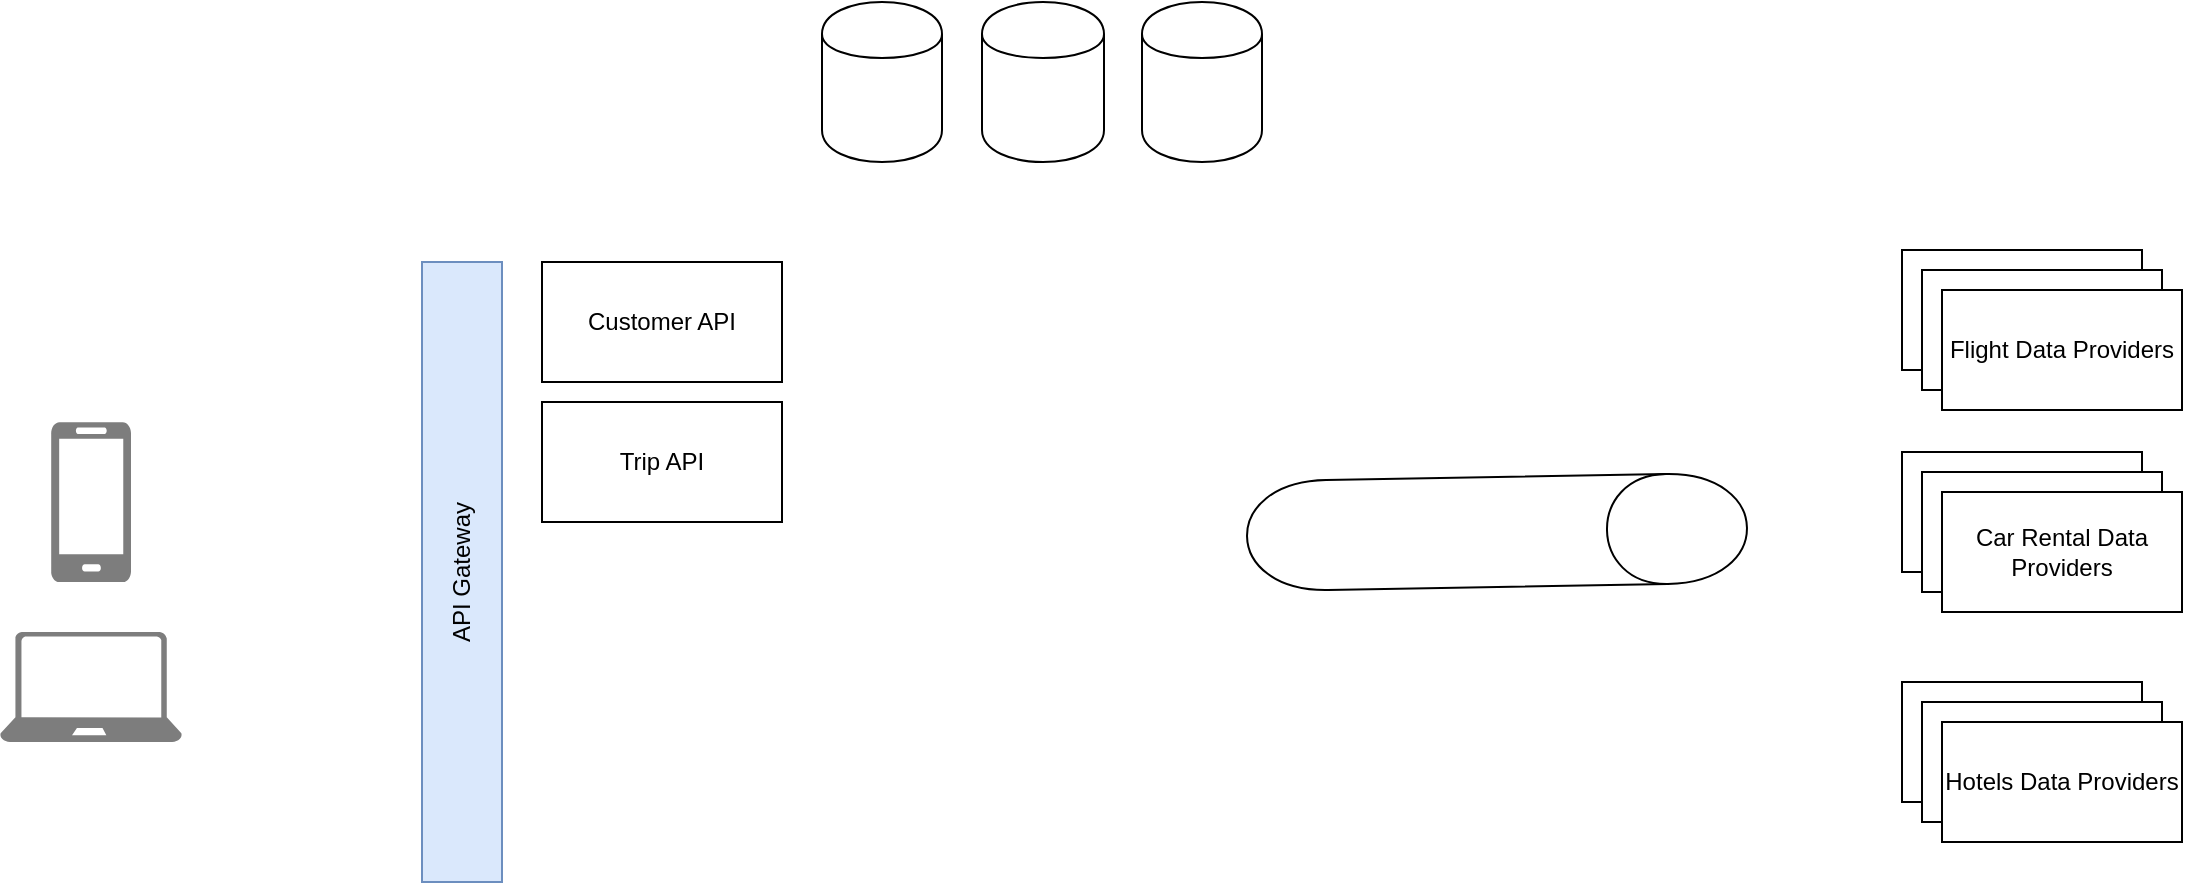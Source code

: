 <mxfile pages="1" version="11.2.4" type="github"><diagram id="xNXH8w6hd6gxe_-yVW4Q" name="Page-1"><mxGraphModel dx="2062" dy="1104" grid="1" gridSize="10" guides="1" tooltips="1" connect="1" arrows="1" fold="1" page="1" pageScale="1" pageWidth="850" pageHeight="1100" math="0" shadow="0"><root><mxCell id="0"/><mxCell id="1" parent="0"/><mxCell id="t4FJQ2XaHqrF2Y2cfEET-1" value="Customer API" style="rounded=0;whiteSpace=wrap;html=1;movable=1;resizable=1;rotatable=1;deletable=1;editable=1;connectable=1;" vertex="1" parent="1"><mxGeometry x="280" y="220" width="120" height="60" as="geometry"/></mxCell><mxCell id="t4FJQ2XaHqrF2Y2cfEET-2" value="" style="whiteSpace=wrap;html=1;" vertex="1" parent="1"><mxGeometry x="960" y="315" width="120" height="60" as="geometry"/></mxCell><mxCell id="t4FJQ2XaHqrF2Y2cfEET-4" value="API Gateway" style="whiteSpace=wrap;html=1;horizontal=0;fillColor=#dae8fc;strokeColor=#6c8ebf;" vertex="1" parent="1"><mxGeometry x="220" y="220" width="40" height="310" as="geometry"/></mxCell><mxCell id="t4FJQ2XaHqrF2Y2cfEET-6" value="&lt;div&gt;Trip API&lt;/div&gt;" style="rounded=0;whiteSpace=wrap;html=1;movable=1;resizable=1;rotatable=1;deletable=1;editable=1;connectable=1;" vertex="1" parent="1"><mxGeometry x="280" y="290" width="120" height="60" as="geometry"/></mxCell><mxCell id="t4FJQ2XaHqrF2Y2cfEET-8" value="" style="shape=cylinder;whiteSpace=wrap;html=1;boundedLbl=1;backgroundOutline=1;" vertex="1" parent="1"><mxGeometry x="420" y="90" width="60" height="80" as="geometry"/></mxCell><mxCell id="t4FJQ2XaHqrF2Y2cfEET-9" value="" style="shape=cylinder;whiteSpace=wrap;html=1;boundedLbl=1;backgroundOutline=1;" vertex="1" parent="1"><mxGeometry x="580" y="90" width="60" height="80" as="geometry"/></mxCell><mxCell id="t4FJQ2XaHqrF2Y2cfEET-10" value="" style="shape=cylinder;whiteSpace=wrap;html=1;boundedLbl=1;backgroundOutline=1;" vertex="1" parent="1"><mxGeometry x="500" y="90" width="61" height="80" as="geometry"/></mxCell><mxCell id="t4FJQ2XaHqrF2Y2cfEET-11" value="" style="shape=cylinder;whiteSpace=wrap;html=1;boundedLbl=1;backgroundOutline=1;rotation=89;" vertex="1" parent="1"><mxGeometry x="730" y="230" width="55" height="250" as="geometry"/></mxCell><mxCell id="t4FJQ2XaHqrF2Y2cfEET-12" value="Flight Providers" style="whiteSpace=wrap;html=1;" vertex="1" parent="1"><mxGeometry x="960" y="214" width="120" height="60" as="geometry"/></mxCell><mxCell id="t4FJQ2XaHqrF2Y2cfEET-13" value="" style="whiteSpace=wrap;html=1;" vertex="1" parent="1"><mxGeometry x="960" y="430" width="120" height="60" as="geometry"/></mxCell><mxCell id="t4FJQ2XaHqrF2Y2cfEET-17" value="" style="pointerEvents=1;shadow=0;dashed=0;html=1;strokeColor=none;labelPosition=center;verticalLabelPosition=bottom;verticalAlign=top;align=center;shape=mxgraph.azure.laptop;fillColor=#7D7D7D;" vertex="1" parent="1"><mxGeometry x="9" y="405" width="91" height="55" as="geometry"/></mxCell><mxCell id="t4FJQ2XaHqrF2Y2cfEET-18" value="" style="pointerEvents=1;shadow=0;dashed=0;html=1;strokeColor=none;labelPosition=center;verticalLabelPosition=bottom;verticalAlign=top;align=center;shape=mxgraph.azure.mobile;fillColor=#7D7D7D;" vertex="1" parent="1"><mxGeometry x="34.5" y="300" width="40" height="80" as="geometry"/></mxCell><mxCell id="t4FJQ2XaHqrF2Y2cfEET-21" value="Flight Providers" style="whiteSpace=wrap;html=1;" vertex="1" parent="1"><mxGeometry x="970" y="224" width="120" height="60" as="geometry"/></mxCell><mxCell id="t4FJQ2XaHqrF2Y2cfEET-22" value="Flight Data Providers" style="whiteSpace=wrap;html=1;" vertex="1" parent="1"><mxGeometry x="980" y="234" width="120" height="60" as="geometry"/></mxCell><mxCell id="t4FJQ2XaHqrF2Y2cfEET-23" value="" style="whiteSpace=wrap;html=1;" vertex="1" parent="1"><mxGeometry x="970" y="325" width="120" height="60" as="geometry"/></mxCell><mxCell id="t4FJQ2XaHqrF2Y2cfEET-24" value="Car Rental Data Providers" style="whiteSpace=wrap;html=1;" vertex="1" parent="1"><mxGeometry x="980" y="335" width="120" height="60" as="geometry"/></mxCell><mxCell id="t4FJQ2XaHqrF2Y2cfEET-25" value="" style="whiteSpace=wrap;html=1;" vertex="1" parent="1"><mxGeometry x="970" y="440" width="120" height="60" as="geometry"/></mxCell><mxCell id="t4FJQ2XaHqrF2Y2cfEET-26" value="Hotels Data Providers" style="whiteSpace=wrap;html=1;" vertex="1" parent="1"><mxGeometry x="980" y="450" width="120" height="60" as="geometry"/></mxCell></root></mxGraphModel></diagram></mxfile>